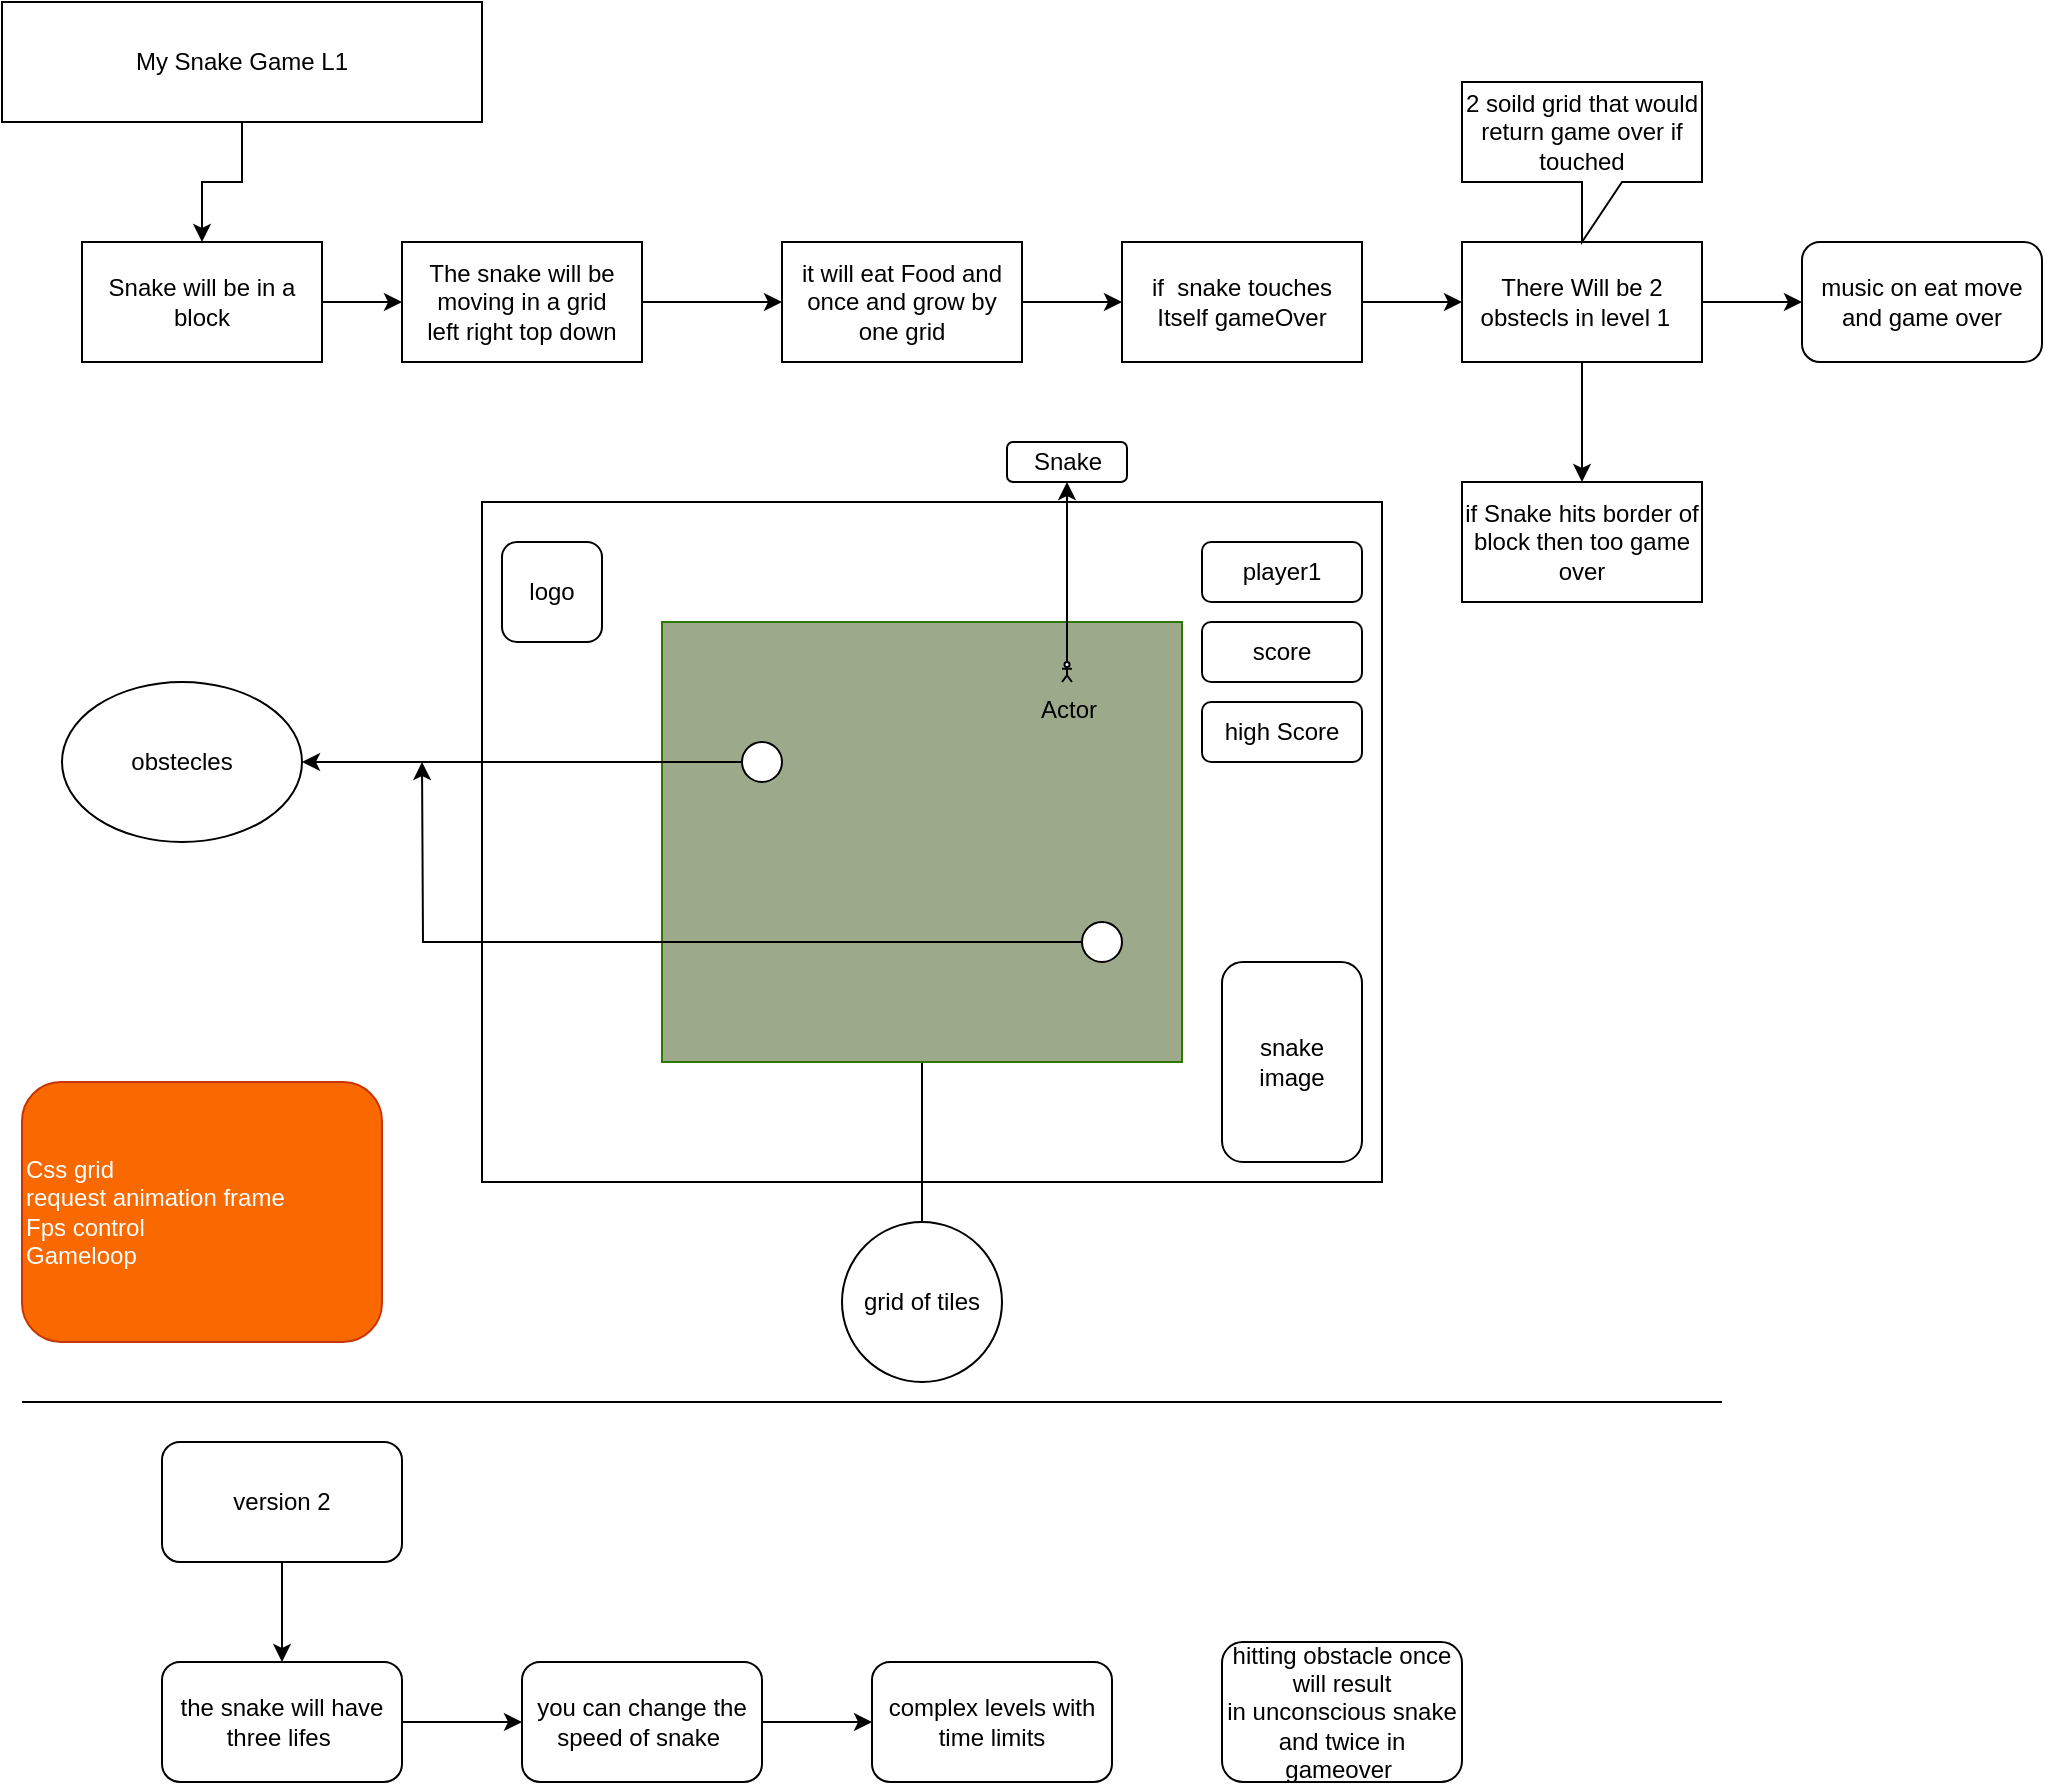 <mxfile version="13.9.9" type="device"><diagram id="Z6JQtvDiUxkB5Xt8f2xq" name="Page-1"><mxGraphModel dx="1718" dy="510" grid="1" gridSize="10" guides="1" tooltips="1" connect="1" arrows="1" fold="1" page="1" pageScale="1" pageWidth="850" pageHeight="1100" math="0" shadow="0"><root><mxCell id="0"/><mxCell id="1" parent="0"/><mxCell id="J0hr9m5nVCuWJBOHk_jn-6" style="edgeStyle=orthogonalEdgeStyle;rounded=0;orthogonalLoop=1;jettySize=auto;html=1;entryX=0.5;entryY=0;entryDx=0;entryDy=0;" parent="1" source="J0hr9m5nVCuWJBOHk_jn-1" target="J0hr9m5nVCuWJBOHk_jn-2" edge="1"><mxGeometry relative="1" as="geometry"/></mxCell><mxCell id="J0hr9m5nVCuWJBOHk_jn-1" value="My Snake Game L1" style="rounded=0;whiteSpace=wrap;html=1;" parent="1" vertex="1"><mxGeometry x="-10" y="30" width="240" height="60" as="geometry"/></mxCell><mxCell id="J0hr9m5nVCuWJBOHk_jn-8" style="edgeStyle=orthogonalEdgeStyle;rounded=0;orthogonalLoop=1;jettySize=auto;html=1;exitX=1;exitY=0.5;exitDx=0;exitDy=0;" parent="1" source="J0hr9m5nVCuWJBOHk_jn-2" target="J0hr9m5nVCuWJBOHk_jn-7" edge="1"><mxGeometry relative="1" as="geometry"/></mxCell><mxCell id="J0hr9m5nVCuWJBOHk_jn-2" value="Snake will be in a block" style="rounded=0;whiteSpace=wrap;html=1;" parent="1" vertex="1"><mxGeometry x="30" y="150" width="120" height="60" as="geometry"/></mxCell><mxCell id="J0hr9m5nVCuWJBOHk_jn-9" style="edgeStyle=orthogonalEdgeStyle;rounded=0;orthogonalLoop=1;jettySize=auto;html=1;entryX=0;entryY=0.5;entryDx=0;entryDy=0;" parent="1" source="J0hr9m5nVCuWJBOHk_jn-7" target="J0hr9m5nVCuWJBOHk_jn-10" edge="1"><mxGeometry relative="1" as="geometry"><mxPoint x="350" y="180" as="targetPoint"/></mxGeometry></mxCell><mxCell id="J0hr9m5nVCuWJBOHk_jn-7" value="The snake will be moving in a grid&lt;br&gt;left right top down" style="rounded=0;whiteSpace=wrap;html=1;" parent="1" vertex="1"><mxGeometry x="190" y="150" width="120" height="60" as="geometry"/></mxCell><mxCell id="J0hr9m5nVCuWJBOHk_jn-11" style="edgeStyle=orthogonalEdgeStyle;rounded=0;orthogonalLoop=1;jettySize=auto;html=1;entryX=0;entryY=0.5;entryDx=0;entryDy=0;" parent="1" source="J0hr9m5nVCuWJBOHk_jn-10" target="J0hr9m5nVCuWJBOHk_jn-12" edge="1"><mxGeometry relative="1" as="geometry"><mxPoint x="520" y="180" as="targetPoint"/></mxGeometry></mxCell><mxCell id="J0hr9m5nVCuWJBOHk_jn-10" value="it will eat Food and once and grow by one grid" style="rounded=0;whiteSpace=wrap;html=1;" parent="1" vertex="1"><mxGeometry x="380" y="150" width="120" height="60" as="geometry"/></mxCell><mxCell id="J0hr9m5nVCuWJBOHk_jn-13" style="edgeStyle=orthogonalEdgeStyle;rounded=0;orthogonalLoop=1;jettySize=auto;html=1;entryX=0;entryY=0.5;entryDx=0;entryDy=0;" parent="1" source="J0hr9m5nVCuWJBOHk_jn-12" target="J0hr9m5nVCuWJBOHk_jn-14" edge="1"><mxGeometry relative="1" as="geometry"><mxPoint x="690" y="180" as="targetPoint"/></mxGeometry></mxCell><mxCell id="J0hr9m5nVCuWJBOHk_jn-12" value="if&amp;nbsp; snake touches Itself gameOver" style="rounded=0;whiteSpace=wrap;html=1;" parent="1" vertex="1"><mxGeometry x="550" y="150" width="120" height="60" as="geometry"/></mxCell><mxCell id="J0hr9m5nVCuWJBOHk_jn-17" style="edgeStyle=orthogonalEdgeStyle;rounded=0;orthogonalLoop=1;jettySize=auto;html=1;entryX=0.5;entryY=0;entryDx=0;entryDy=0;" parent="1" source="J0hr9m5nVCuWJBOHk_jn-14" target="J0hr9m5nVCuWJBOHk_jn-16" edge="1"><mxGeometry relative="1" as="geometry"/></mxCell><mxCell id="UqzuFdaSaoxOG1oX15qR-1" style="edgeStyle=orthogonalEdgeStyle;rounded=0;orthogonalLoop=1;jettySize=auto;html=1;exitX=1;exitY=0.5;exitDx=0;exitDy=0;" parent="1" source="J0hr9m5nVCuWJBOHk_jn-14" edge="1"><mxGeometry relative="1" as="geometry"><mxPoint x="890" y="180" as="targetPoint"/></mxGeometry></mxCell><mxCell id="J0hr9m5nVCuWJBOHk_jn-14" value="There Will be 2 obstecls in level 1&amp;nbsp;&amp;nbsp;" style="rounded=0;whiteSpace=wrap;html=1;" parent="1" vertex="1"><mxGeometry x="720" y="150" width="120" height="60" as="geometry"/></mxCell><mxCell id="J0hr9m5nVCuWJBOHk_jn-16" value="if Snake hits border of block then too game over" style="rounded=0;whiteSpace=wrap;html=1;" parent="1" vertex="1"><mxGeometry x="720" y="270" width="120" height="60" as="geometry"/></mxCell><mxCell id="J0hr9m5nVCuWJBOHk_jn-19" value="2 soild grid that would return game over if touched" style="shape=callout;whiteSpace=wrap;html=1;perimeter=calloutPerimeter;" parent="1" vertex="1"><mxGeometry x="720" y="70" width="120" height="80" as="geometry"/></mxCell><mxCell id="WZDYDpkCdh7kiQlBr-HV-1" value="" style="rounded=0;whiteSpace=wrap;html=1;" parent="1" vertex="1"><mxGeometry x="230" y="280" width="450" height="340" as="geometry"/></mxCell><mxCell id="WZDYDpkCdh7kiQlBr-HV-17" style="edgeStyle=orthogonalEdgeStyle;rounded=0;orthogonalLoop=1;jettySize=auto;html=1;" parent="1" source="WZDYDpkCdh7kiQlBr-HV-2" edge="1"><mxGeometry relative="1" as="geometry"><mxPoint x="450" y="681" as="targetPoint"/></mxGeometry></mxCell><mxCell id="WZDYDpkCdh7kiQlBr-HV-2" value="" style="rounded=0;whiteSpace=wrap;html=1;strokeColor=#2D7600;fontColor=#ffffff;fillColor=#9DA98B;" parent="1" vertex="1"><mxGeometry x="320" y="340" width="260" height="220" as="geometry"/></mxCell><mxCell id="WZDYDpkCdh7kiQlBr-HV-3" value="player1" style="rounded=1;whiteSpace=wrap;html=1;" parent="1" vertex="1"><mxGeometry x="590" y="300" width="80" height="30" as="geometry"/></mxCell><mxCell id="WZDYDpkCdh7kiQlBr-HV-4" value="score" style="rounded=1;whiteSpace=wrap;html=1;" parent="1" vertex="1"><mxGeometry x="590" y="340" width="80" height="30" as="geometry"/></mxCell><mxCell id="WZDYDpkCdh7kiQlBr-HV-6" value="high Score" style="rounded=1;whiteSpace=wrap;html=1;" parent="1" vertex="1"><mxGeometry x="590" y="380" width="80" height="30" as="geometry"/></mxCell><mxCell id="WZDYDpkCdh7kiQlBr-HV-7" value="logo" style="rounded=1;whiteSpace=wrap;html=1;" parent="1" vertex="1"><mxGeometry x="240" y="300" width="50" height="50" as="geometry"/></mxCell><mxCell id="WZDYDpkCdh7kiQlBr-HV-8" value="snake image" style="rounded=1;whiteSpace=wrap;html=1;" parent="1" vertex="1"><mxGeometry x="600" y="510" width="70" height="100" as="geometry"/></mxCell><mxCell id="WZDYDpkCdh7kiQlBr-HV-14" style="edgeStyle=orthogonalEdgeStyle;rounded=0;orthogonalLoop=1;jettySize=auto;html=1;" parent="1" source="WZDYDpkCdh7kiQlBr-HV-9" edge="1"><mxGeometry relative="1" as="geometry"><mxPoint x="140" y="410" as="targetPoint"/></mxGeometry></mxCell><mxCell id="WZDYDpkCdh7kiQlBr-HV-9" value="" style="ellipse;whiteSpace=wrap;html=1;aspect=fixed;" parent="1" vertex="1"><mxGeometry x="360" y="400" width="20" height="20" as="geometry"/></mxCell><mxCell id="WZDYDpkCdh7kiQlBr-HV-15" style="edgeStyle=orthogonalEdgeStyle;rounded=0;orthogonalLoop=1;jettySize=auto;html=1;" parent="1" source="WZDYDpkCdh7kiQlBr-HV-11" edge="1"><mxGeometry relative="1" as="geometry"><mxPoint x="200" y="410" as="targetPoint"/></mxGeometry></mxCell><mxCell id="WZDYDpkCdh7kiQlBr-HV-11" value="" style="ellipse;whiteSpace=wrap;html=1;aspect=fixed;" parent="1" vertex="1"><mxGeometry x="530" y="490" width="20" height="20" as="geometry"/></mxCell><mxCell id="WZDYDpkCdh7kiQlBr-HV-16" value="obstecles" style="ellipse;whiteSpace=wrap;html=1;" parent="1" vertex="1"><mxGeometry x="20" y="370" width="120" height="80" as="geometry"/></mxCell><mxCell id="WZDYDpkCdh7kiQlBr-HV-18" value="grid of tiles" style="ellipse;whiteSpace=wrap;html=1;aspect=fixed;" parent="1" vertex="1"><mxGeometry x="410" y="640" width="80" height="80" as="geometry"/></mxCell><mxCell id="WZDYDpkCdh7kiQlBr-HV-20" style="edgeStyle=orthogonalEdgeStyle;rounded=0;orthogonalLoop=1;jettySize=auto;html=1;" parent="1" source="WZDYDpkCdh7kiQlBr-HV-19" edge="1"><mxGeometry relative="1" as="geometry"><mxPoint x="522.5" y="270" as="targetPoint"/></mxGeometry></mxCell><mxCell id="WZDYDpkCdh7kiQlBr-HV-19" value="Actor" style="shape=umlActor;verticalLabelPosition=bottom;verticalAlign=top;html=1;outlineConnect=0;" parent="1" vertex="1"><mxGeometry x="520" y="360" width="5" height="10" as="geometry"/></mxCell><mxCell id="WZDYDpkCdh7kiQlBr-HV-21" value="Snake" style="rounded=1;whiteSpace=wrap;html=1;" parent="1" vertex="1"><mxGeometry x="492.5" y="250" width="60" height="20" as="geometry"/></mxCell><mxCell id="QJWUeks-AZlQfOqWReBW-4" style="edgeStyle=orthogonalEdgeStyle;rounded=0;orthogonalLoop=1;jettySize=auto;html=1;entryX=0.5;entryY=0;entryDx=0;entryDy=0;" parent="1" source="WZDYDpkCdh7kiQlBr-HV-22" target="QJWUeks-AZlQfOqWReBW-1" edge="1"><mxGeometry relative="1" as="geometry"/></mxCell><mxCell id="WZDYDpkCdh7kiQlBr-HV-22" value="version 2" style="rounded=1;whiteSpace=wrap;html=1;" parent="1" vertex="1"><mxGeometry x="70" y="750" width="120" height="60" as="geometry"/></mxCell><mxCell id="UqzuFdaSaoxOG1oX15qR-2" value="music on eat move and game over" style="rounded=1;whiteSpace=wrap;html=1;" parent="1" vertex="1"><mxGeometry x="890" y="150" width="120" height="60" as="geometry"/></mxCell><mxCell id="QJWUeks-AZlQfOqWReBW-11" style="edgeStyle=orthogonalEdgeStyle;rounded=0;orthogonalLoop=1;jettySize=auto;html=1;entryX=0;entryY=0.5;entryDx=0;entryDy=0;" parent="1" source="QJWUeks-AZlQfOqWReBW-1" target="QJWUeks-AZlQfOqWReBW-3" edge="1"><mxGeometry relative="1" as="geometry"/></mxCell><mxCell id="QJWUeks-AZlQfOqWReBW-1" value="the snake will have three lifes&amp;nbsp;" style="rounded=1;whiteSpace=wrap;html=1;" parent="1" vertex="1"><mxGeometry x="70" y="860" width="120" height="60" as="geometry"/></mxCell><mxCell id="QJWUeks-AZlQfOqWReBW-6" style="edgeStyle=orthogonalEdgeStyle;rounded=0;orthogonalLoop=1;jettySize=auto;html=1;entryX=0;entryY=0.5;entryDx=0;entryDy=0;" parent="1" source="QJWUeks-AZlQfOqWReBW-3" target="QJWUeks-AZlQfOqWReBW-5" edge="1"><mxGeometry relative="1" as="geometry"/></mxCell><mxCell id="QJWUeks-AZlQfOqWReBW-3" value="you can change the speed of snake&amp;nbsp;" style="rounded=1;whiteSpace=wrap;html=1;" parent="1" vertex="1"><mxGeometry x="250" y="860" width="120" height="60" as="geometry"/></mxCell><mxCell id="QJWUeks-AZlQfOqWReBW-5" value="complex levels with&lt;br&gt;time limits" style="rounded=1;whiteSpace=wrap;html=1;" parent="1" vertex="1"><mxGeometry x="425" y="860" width="120" height="60" as="geometry"/></mxCell><mxCell id="QJWUeks-AZlQfOqWReBW-8" value="hitting obstacle once will result in&amp;nbsp;unconscious snake and twice in gameover&amp;nbsp;" style="rounded=1;whiteSpace=wrap;html=1;" parent="1" vertex="1"><mxGeometry x="600" y="850" width="120" height="70" as="geometry"/></mxCell><mxCell id="QJWUeks-AZlQfOqWReBW-9" value="" style="endArrow=none;html=1;" parent="1" edge="1"><mxGeometry width="50" height="50" relative="1" as="geometry"><mxPoint y="730" as="sourcePoint"/><mxPoint x="850" y="730" as="targetPoint"/></mxGeometry></mxCell><mxCell id="QJWUeks-AZlQfOqWReBW-13" value="Css grid&amp;nbsp;&lt;br&gt;request animation frame&amp;nbsp;&lt;br&gt;Fps control&amp;nbsp;&lt;br&gt;Gameloop&lt;br&gt;" style="rounded=1;whiteSpace=wrap;html=1;align=left;fillColor=#fa6800;strokeColor=#C73500;fontColor=#ffffff;" parent="1" vertex="1"><mxGeometry y="570" width="180" height="130" as="geometry"/></mxCell></root></mxGraphModel></diagram></mxfile>